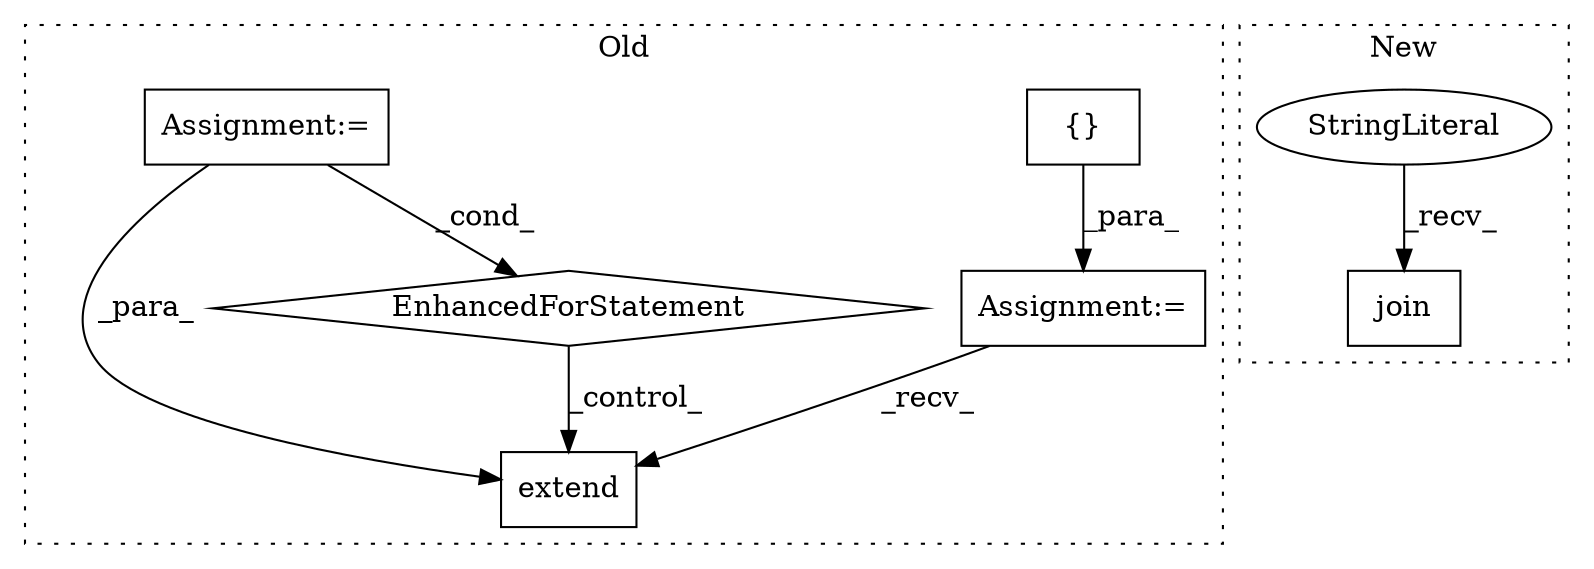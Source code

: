 digraph G {
subgraph cluster0 {
1 [label="extend" a="32" s="37742,37785" l="7,1" shape="box"];
4 [label="{}" a="4" s="37563" l="2" shape="box"];
5 [label="Assignment:=" a="7" s="37553" l="1" shape="box"];
6 [label="Assignment:=" a="7" s="37571,37660" l="53,2" shape="box"];
7 [label="EnhancedForStatement" a="70" s="37571,37660" l="53,2" shape="diamond"];
label = "Old";
style="dotted";
}
subgraph cluster1 {
2 [label="join" a="32" s="38275,38288" l="5,1" shape="box"];
3 [label="StringLiteral" a="45" s="38272" l="2" shape="ellipse"];
label = "New";
style="dotted";
}
3 -> 2 [label="_recv_"];
4 -> 5 [label="_para_"];
5 -> 1 [label="_recv_"];
6 -> 7 [label="_cond_"];
6 -> 1 [label="_para_"];
7 -> 1 [label="_control_"];
}